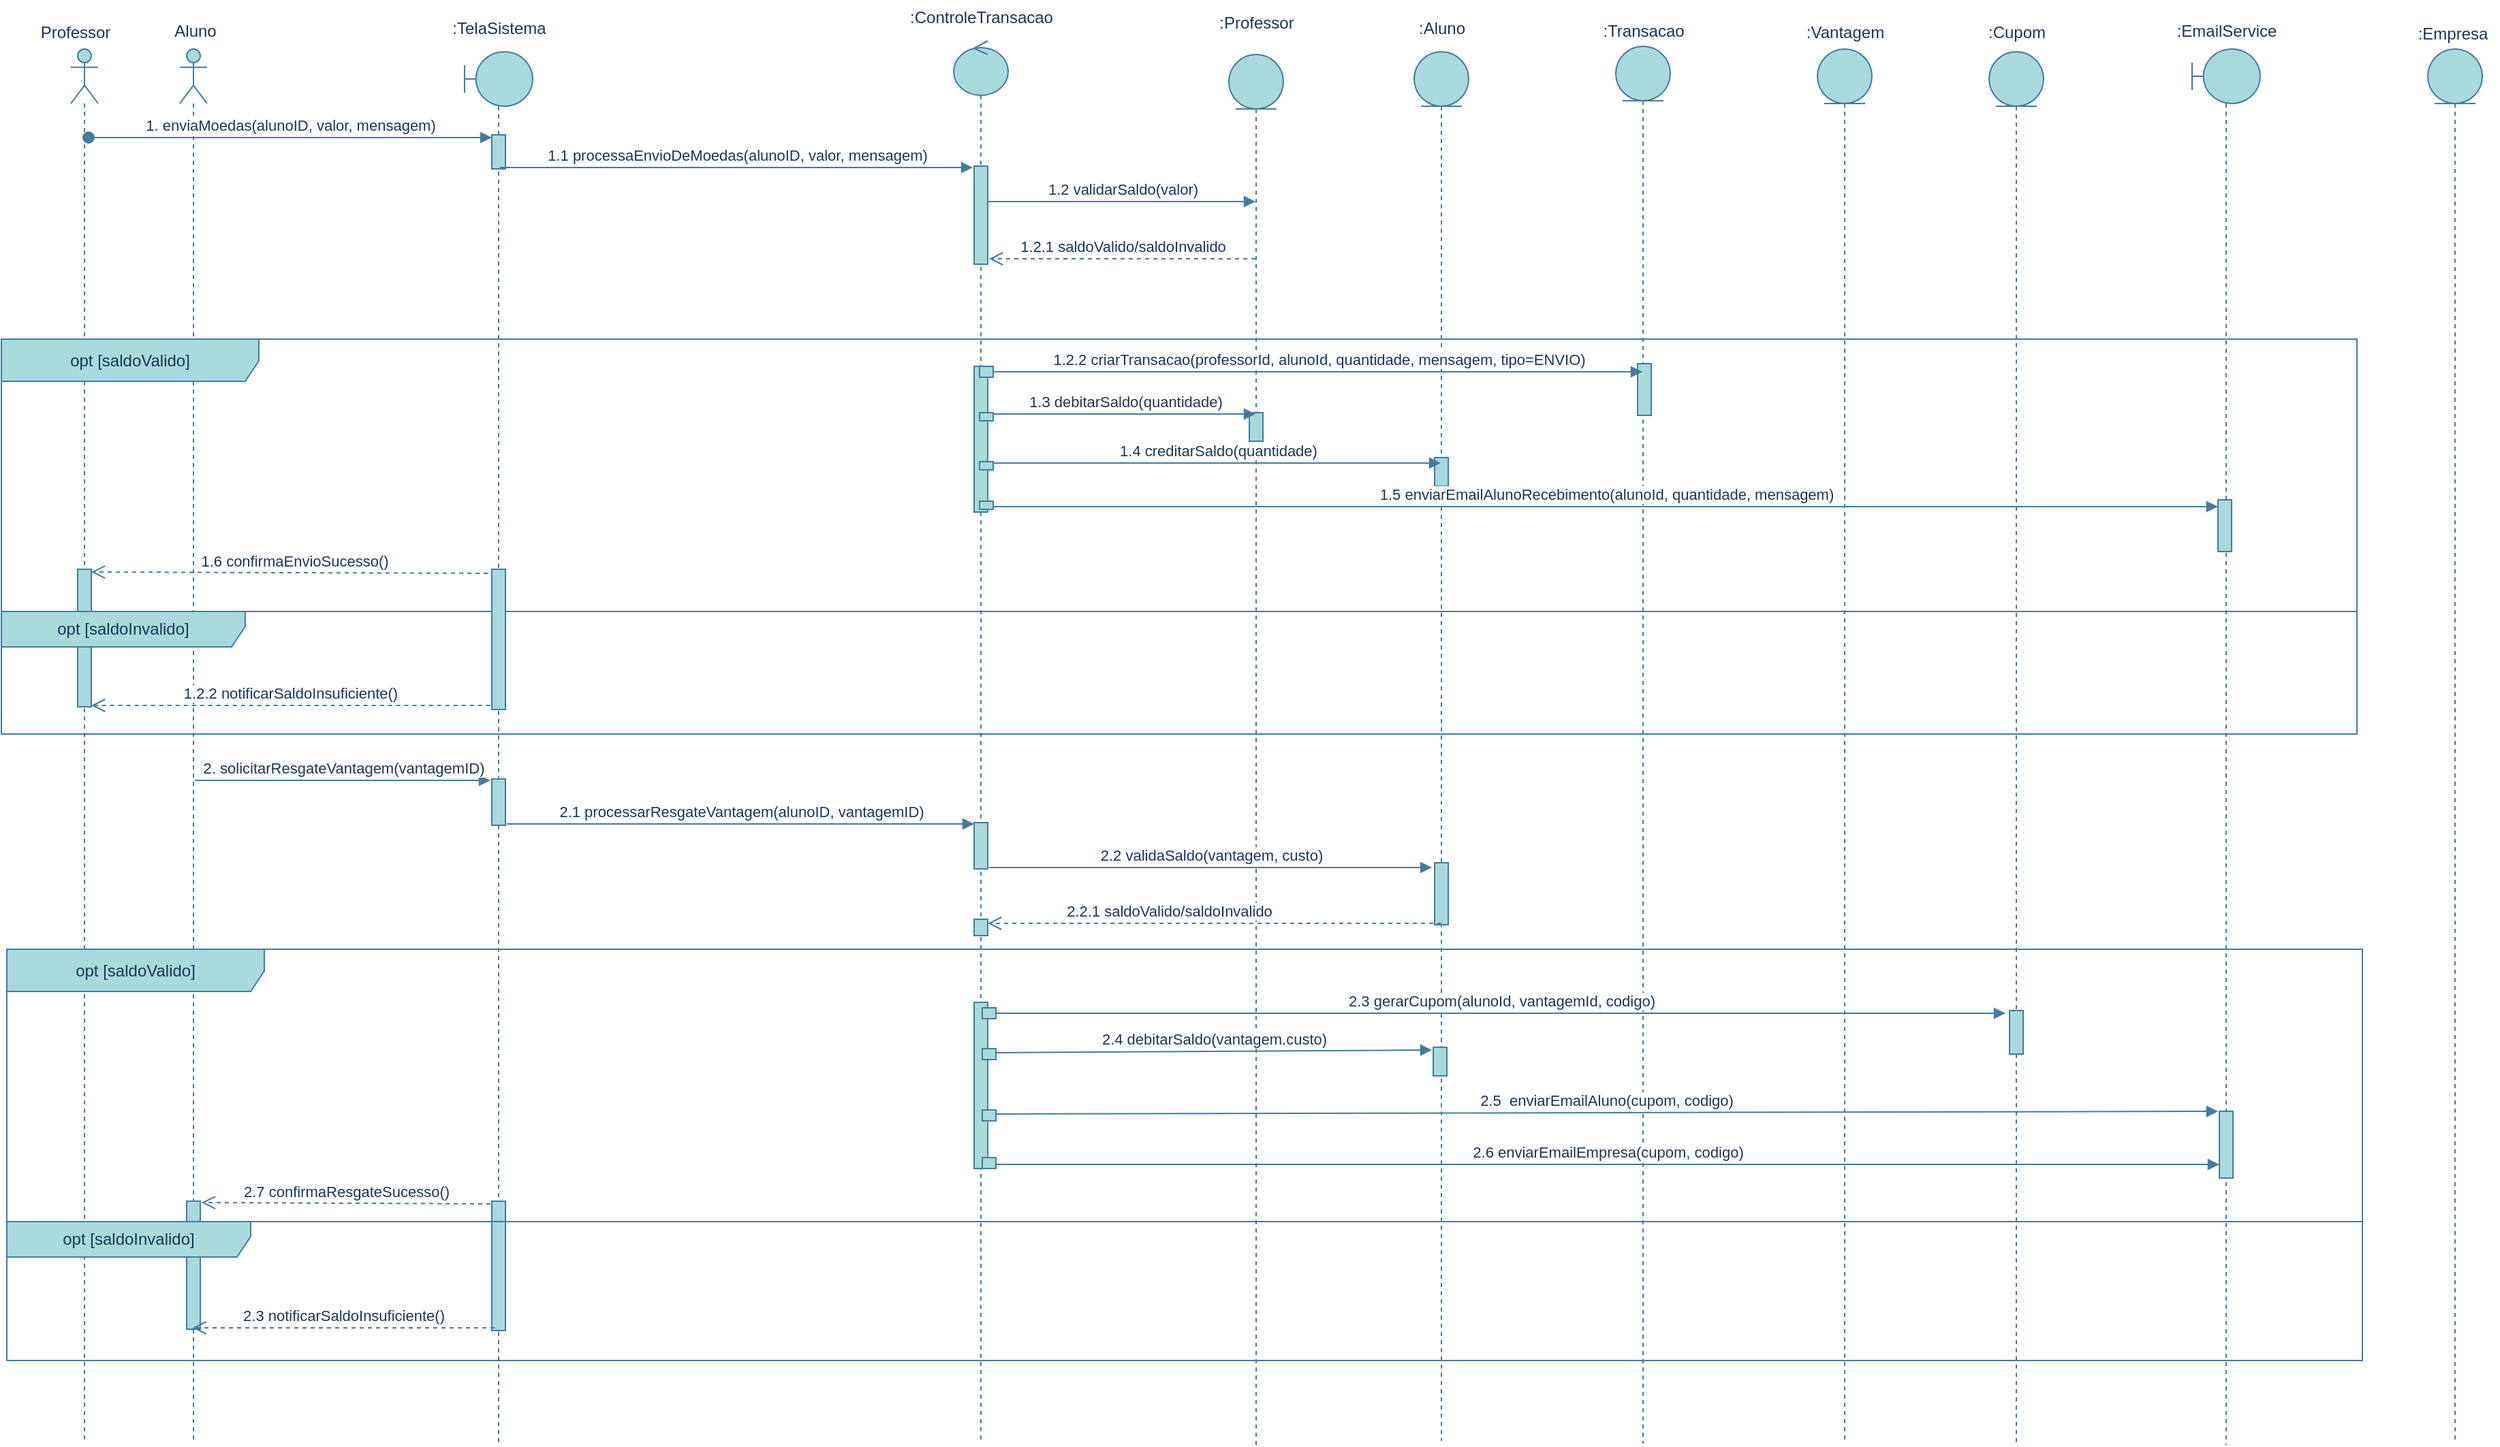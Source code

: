 <mxfile version="26.2.9">
  <diagram name="Page-1" id="2YBvvXClWsGukQMizWep">
    <mxGraphModel dx="3089" dy="294" grid="0" gridSize="10" guides="1" tooltips="1" connect="1" arrows="1" fold="1" page="0" pageScale="1" pageWidth="850" pageHeight="1100" math="0" shadow="0">
      <root>
        <mxCell id="0" />
        <mxCell id="1" parent="0" />
        <mxCell id="8lU-gqcf_Vouc8r6jL8J-165" value="" style="shape=umlLifeline;perimeter=lifelinePerimeter;whiteSpace=wrap;html=1;container=1;dropTarget=0;collapsible=0;recursiveResize=0;outlineConnect=0;portConstraint=eastwest;newEdgeStyle={&quot;curved&quot;:0,&quot;rounded&quot;:0};participant=umlActor;strokeColor=#457B9D;fontColor=#1D3557;fillColor=#A8DADC;" vertex="1" parent="1">
          <mxGeometry x="272" y="1080" width="20" height="1023" as="geometry" />
        </mxCell>
        <mxCell id="8lU-gqcf_Vouc8r6jL8J-222" value="" style="html=1;points=[[0,0,0,0,5],[0,1,0,0,-5],[1,0,0,0,5],[1,1,0,0,-5]];perimeter=orthogonalPerimeter;outlineConnect=0;targetShapes=umlLifeline;portConstraint=eastwest;newEdgeStyle={&quot;curved&quot;:0,&quot;rounded&quot;:0};strokeColor=#457B9D;fontColor=#1D3557;fillColor=#A8DADC;" vertex="1" parent="8lU-gqcf_Vouc8r6jL8J-165">
          <mxGeometry x="5" y="382" width="10" height="101" as="geometry" />
        </mxCell>
        <mxCell id="8lU-gqcf_Vouc8r6jL8J-166" value="" style="shape=umlLifeline;perimeter=lifelinePerimeter;whiteSpace=wrap;html=1;container=1;dropTarget=0;collapsible=0;recursiveResize=0;outlineConnect=0;portConstraint=eastwest;newEdgeStyle={&quot;curved&quot;:0,&quot;rounded&quot;:0};participant=umlActor;strokeColor=#457B9D;fontColor=#1D3557;fillColor=#A8DADC;" vertex="1" parent="1">
          <mxGeometry x="352" y="1080" width="20" height="1021" as="geometry" />
        </mxCell>
        <mxCell id="8lU-gqcf_Vouc8r6jL8J-236" value="" style="html=1;points=[[0,0,0,0,5],[0,1,0,0,-5],[1,0,0,0,5],[1,1,0,0,-5]];perimeter=orthogonalPerimeter;outlineConnect=0;targetShapes=umlLifeline;portConstraint=eastwest;newEdgeStyle={&quot;curved&quot;:0,&quot;rounded&quot;:0};strokeColor=#457B9D;fontColor=#1D3557;fillColor=#A8DADC;" vertex="1" parent="8lU-gqcf_Vouc8r6jL8J-166">
          <mxGeometry x="5" y="846" width="10" height="94" as="geometry" />
        </mxCell>
        <mxCell id="8lU-gqcf_Vouc8r6jL8J-167" value="" style="shape=umlLifeline;perimeter=lifelinePerimeter;whiteSpace=wrap;html=1;container=1;dropTarget=0;collapsible=0;recursiveResize=0;outlineConnect=0;portConstraint=eastwest;newEdgeStyle={&quot;curved&quot;:0,&quot;rounded&quot;:0};participant=umlBoundary;strokeColor=#457B9D;fontColor=#1D3557;fillColor=#A8DADC;" vertex="1" parent="1">
          <mxGeometry x="561" y="1082" width="50" height="1021" as="geometry" />
        </mxCell>
        <mxCell id="8lU-gqcf_Vouc8r6jL8J-214" value="" style="html=1;points=[[0,0,0,0,5],[0,1,0,0,-5],[1,0,0,0,5],[1,1,0,0,-5]];perimeter=orthogonalPerimeter;outlineConnect=0;targetShapes=umlLifeline;portConstraint=eastwest;newEdgeStyle={&quot;curved&quot;:0,&quot;rounded&quot;:0};strokeColor=#457B9D;fontColor=#1D3557;fillColor=#A8DADC;" vertex="1" parent="8lU-gqcf_Vouc8r6jL8J-167">
          <mxGeometry x="20" y="61" width="10" height="25" as="geometry" />
        </mxCell>
        <mxCell id="8lU-gqcf_Vouc8r6jL8J-225" value="" style="html=1;points=[[0,0,0,0,5],[0,1,0,0,-5],[1,0,0,0,5],[1,1,0,0,-5]];perimeter=orthogonalPerimeter;outlineConnect=0;targetShapes=umlLifeline;portConstraint=eastwest;newEdgeStyle={&quot;curved&quot;:0,&quot;rounded&quot;:0};strokeColor=#457B9D;fontColor=#1D3557;fillColor=#A8DADC;" vertex="1" parent="8lU-gqcf_Vouc8r6jL8J-167">
          <mxGeometry x="20" y="534" width="10" height="34" as="geometry" />
        </mxCell>
        <mxCell id="8lU-gqcf_Vouc8r6jL8J-235" value="" style="html=1;points=[[0,0,0,0,5],[0,1,0,0,-5],[1,0,0,0,5],[1,1,0,0,-5]];perimeter=orthogonalPerimeter;outlineConnect=0;targetShapes=umlLifeline;portConstraint=eastwest;newEdgeStyle={&quot;curved&quot;:0,&quot;rounded&quot;:0};strokeColor=#457B9D;fontColor=#1D3557;fillColor=#A8DADC;" vertex="1" parent="8lU-gqcf_Vouc8r6jL8J-167">
          <mxGeometry x="20" y="844" width="10" height="95" as="geometry" />
        </mxCell>
        <mxCell id="8lU-gqcf_Vouc8r6jL8J-168" value="" style="shape=umlLifeline;perimeter=lifelinePerimeter;whiteSpace=wrap;html=1;container=1;dropTarget=0;collapsible=0;recursiveResize=0;outlineConnect=0;portConstraint=eastwest;newEdgeStyle={&quot;curved&quot;:0,&quot;rounded&quot;:0};participant=umlControl;strokeColor=#457B9D;fontColor=#1D3557;fillColor=#A8DADC;" vertex="1" parent="1">
          <mxGeometry x="920" y="1074" width="40" height="1028" as="geometry" />
        </mxCell>
        <mxCell id="8lU-gqcf_Vouc8r6jL8J-215" value="" style="html=1;points=[[0,0,0,0,5],[0,1,0,0,-5],[1,0,0,0,5],[1,1,0,0,-5]];perimeter=orthogonalPerimeter;outlineConnect=0;targetShapes=umlLifeline;portConstraint=eastwest;newEdgeStyle={&quot;curved&quot;:0,&quot;rounded&quot;:0};strokeColor=#457B9D;fontColor=#1D3557;fillColor=#A8DADC;" vertex="1" parent="8lU-gqcf_Vouc8r6jL8J-168">
          <mxGeometry x="15" y="92" width="10" height="72" as="geometry" />
        </mxCell>
        <mxCell id="8lU-gqcf_Vouc8r6jL8J-216" value="" style="html=1;points=[[0,0,0,0,5],[0,1,0,0,-5],[1,0,0,0,5],[1,1,0,0,-5]];perimeter=orthogonalPerimeter;outlineConnect=0;targetShapes=umlLifeline;portConstraint=eastwest;newEdgeStyle={&quot;curved&quot;:0,&quot;rounded&quot;:0};strokeColor=#457B9D;fontColor=#1D3557;fillColor=#A8DADC;" vertex="1" parent="8lU-gqcf_Vouc8r6jL8J-168">
          <mxGeometry x="15" y="239" width="10" height="107" as="geometry" />
        </mxCell>
        <mxCell id="8lU-gqcf_Vouc8r6jL8J-217" value="" style="html=1;points=[[0,0,0,0,5],[0,1,0,0,-5],[1,0,0,0,5],[1,1,0,0,-5]];perimeter=orthogonalPerimeter;outlineConnect=0;targetShapes=umlLifeline;portConstraint=eastwest;newEdgeStyle={&quot;curved&quot;:0,&quot;rounded&quot;:0};strokeColor=#457B9D;fontColor=#1D3557;fillColor=#A8DADC;" vertex="1" parent="8lU-gqcf_Vouc8r6jL8J-168">
          <mxGeometry x="19" y="239" width="10" height="8" as="geometry" />
        </mxCell>
        <mxCell id="8lU-gqcf_Vouc8r6jL8J-218" value="" style="html=1;points=[[0,0,0,0,5],[0,1,0,0,-5],[1,0,0,0,5],[1,1,0,0,-5]];perimeter=orthogonalPerimeter;outlineConnect=0;targetShapes=umlLifeline;portConstraint=eastwest;newEdgeStyle={&quot;curved&quot;:0,&quot;rounded&quot;:0};strokeColor=#457B9D;fontColor=#1D3557;fillColor=#A8DADC;" vertex="1" parent="8lU-gqcf_Vouc8r6jL8J-168">
          <mxGeometry x="19" y="273" width="10" height="6" as="geometry" />
        </mxCell>
        <mxCell id="8lU-gqcf_Vouc8r6jL8J-219" value="" style="html=1;points=[[0,0,0,0,5],[0,1,0,0,-5],[1,0,0,0,5],[1,1,0,0,-5]];perimeter=orthogonalPerimeter;outlineConnect=0;targetShapes=umlLifeline;portConstraint=eastwest;newEdgeStyle={&quot;curved&quot;:0,&quot;rounded&quot;:0};strokeColor=#457B9D;fontColor=#1D3557;fillColor=#A8DADC;" vertex="1" parent="8lU-gqcf_Vouc8r6jL8J-168">
          <mxGeometry x="19" y="309" width="10" height="6" as="geometry" />
        </mxCell>
        <mxCell id="8lU-gqcf_Vouc8r6jL8J-220" value="" style="html=1;points=[[0,0,0,0,5],[0,1,0,0,-5],[1,0,0,0,5],[1,1,0,0,-5]];perimeter=orthogonalPerimeter;outlineConnect=0;targetShapes=umlLifeline;portConstraint=eastwest;newEdgeStyle={&quot;curved&quot;:0,&quot;rounded&quot;:0};strokeColor=#457B9D;fontColor=#1D3557;fillColor=#A8DADC;" vertex="1" parent="8lU-gqcf_Vouc8r6jL8J-168">
          <mxGeometry x="19" y="338" width="10" height="6" as="geometry" />
        </mxCell>
        <mxCell id="8lU-gqcf_Vouc8r6jL8J-226" value="" style="html=1;points=[[0,0,0,0,5],[0,1,0,0,-5],[1,0,0,0,5],[1,1,0,0,-5]];perimeter=orthogonalPerimeter;outlineConnect=0;targetShapes=umlLifeline;portConstraint=eastwest;newEdgeStyle={&quot;curved&quot;:0,&quot;rounded&quot;:0};strokeColor=#457B9D;fontColor=#1D3557;fillColor=#A8DADC;" vertex="1" parent="8lU-gqcf_Vouc8r6jL8J-168">
          <mxGeometry x="15" y="574" width="10" height="34" as="geometry" />
        </mxCell>
        <mxCell id="8lU-gqcf_Vouc8r6jL8J-230" value="" style="html=1;points=[[0,0,0,0,5],[0,1,0,0,-5],[1,0,0,0,5],[1,1,0,0,-5]];perimeter=orthogonalPerimeter;outlineConnect=0;targetShapes=umlLifeline;portConstraint=eastwest;newEdgeStyle={&quot;curved&quot;:0,&quot;rounded&quot;:0};strokeColor=#457B9D;fontColor=#1D3557;fillColor=#A8DADC;" vertex="1" parent="8lU-gqcf_Vouc8r6jL8J-168">
          <mxGeometry x="15" y="706" width="10" height="122" as="geometry" />
        </mxCell>
        <mxCell id="8lU-gqcf_Vouc8r6jL8J-233" value="" style="html=1;points=[[0,0,0,0,5],[0,1,0,0,-5],[1,0,0,0,5],[1,1,0,0,-5]];perimeter=orthogonalPerimeter;outlineConnect=0;targetShapes=umlLifeline;portConstraint=eastwest;newEdgeStyle={&quot;curved&quot;:0,&quot;rounded&quot;:0};strokeColor=#457B9D;fontColor=#1D3557;fillColor=#A8DADC;" vertex="1" parent="8lU-gqcf_Vouc8r6jL8J-168">
          <mxGeometry x="21" y="785" width="10" height="8" as="geometry" />
        </mxCell>
        <mxCell id="8lU-gqcf_Vouc8r6jL8J-234" value="" style="html=1;points=[[0,0,0,0,5],[0,1,0,0,-5],[1,0,0,0,5],[1,1,0,0,-5]];perimeter=orthogonalPerimeter;outlineConnect=0;targetShapes=umlLifeline;portConstraint=eastwest;newEdgeStyle={&quot;curved&quot;:0,&quot;rounded&quot;:0};strokeColor=#457B9D;fontColor=#1D3557;fillColor=#A8DADC;" vertex="1" parent="8lU-gqcf_Vouc8r6jL8J-168">
          <mxGeometry x="21" y="820" width="10" height="8" as="geometry" />
        </mxCell>
        <mxCell id="8lU-gqcf_Vouc8r6jL8J-170" value="" style="shape=umlLifeline;perimeter=lifelinePerimeter;whiteSpace=wrap;html=1;container=1;dropTarget=0;collapsible=0;recursiveResize=0;outlineConnect=0;portConstraint=eastwest;newEdgeStyle={&quot;curved&quot;:0,&quot;rounded&quot;:0};participant=umlEntity;strokeColor=#457B9D;fontColor=#1D3557;fillColor=#A8DADC;" vertex="1" parent="1">
          <mxGeometry x="1122" y="1084" width="40" height="1021" as="geometry" />
        </mxCell>
        <mxCell id="8lU-gqcf_Vouc8r6jL8J-243" value="" style="html=1;points=[[0,0,0,0,5],[0,1,0,0,-5],[1,0,0,0,5],[1,1,0,0,-5]];perimeter=orthogonalPerimeter;outlineConnect=0;targetShapes=umlLifeline;portConstraint=eastwest;newEdgeStyle={&quot;curved&quot;:0,&quot;rounded&quot;:0};strokeColor=#457B9D;fontColor=#1D3557;fillColor=#A8DADC;" vertex="1" parent="8lU-gqcf_Vouc8r6jL8J-170">
          <mxGeometry x="15" y="263" width="10" height="21" as="geometry" />
        </mxCell>
        <mxCell id="8lU-gqcf_Vouc8r6jL8J-171" value="" style="shape=umlLifeline;perimeter=lifelinePerimeter;whiteSpace=wrap;html=1;container=1;dropTarget=0;collapsible=0;recursiveResize=0;outlineConnect=0;portConstraint=eastwest;newEdgeStyle={&quot;curved&quot;:0,&quot;rounded&quot;:0};participant=umlEntity;strokeColor=#457B9D;fontColor=#1D3557;fillColor=#A8DADC;" vertex="1" parent="1">
          <mxGeometry x="1258" y="1082" width="40" height="1020" as="geometry" />
        </mxCell>
        <mxCell id="8lU-gqcf_Vouc8r6jL8J-227" value="" style="html=1;points=[[0,0,0,0,5],[0,1,0,0,-5],[1,0,0,0,5],[1,1,0,0,-5]];perimeter=orthogonalPerimeter;outlineConnect=0;targetShapes=umlLifeline;portConstraint=eastwest;newEdgeStyle={&quot;curved&quot;:0,&quot;rounded&quot;:0};strokeColor=#457B9D;fontColor=#1D3557;fillColor=#A8DADC;" vertex="1" parent="8lU-gqcf_Vouc8r6jL8J-171">
          <mxGeometry x="15" y="595.5" width="10" height="45.5" as="geometry" />
        </mxCell>
        <mxCell id="8lU-gqcf_Vouc8r6jL8J-242" value="" style="html=1;points=[[0,0,0,0,5],[0,1,0,0,-5],[1,0,0,0,5],[1,1,0,0,-5]];perimeter=orthogonalPerimeter;outlineConnect=0;targetShapes=umlLifeline;portConstraint=eastwest;newEdgeStyle={&quot;curved&quot;:0,&quot;rounded&quot;:0};strokeColor=#457B9D;fontColor=#1D3557;fillColor=#A8DADC;" vertex="1" parent="8lU-gqcf_Vouc8r6jL8J-171">
          <mxGeometry x="15" y="298" width="10" height="21" as="geometry" />
        </mxCell>
        <mxCell id="8lU-gqcf_Vouc8r6jL8J-172" value="" style="shape=umlLifeline;perimeter=lifelinePerimeter;whiteSpace=wrap;html=1;container=1;dropTarget=0;collapsible=0;recursiveResize=0;outlineConnect=0;portConstraint=eastwest;newEdgeStyle={&quot;curved&quot;:0,&quot;rounded&quot;:0};participant=umlEntity;strokeColor=#457B9D;fontColor=#1D3557;fillColor=#A8DADC;" vertex="1" parent="1">
          <mxGeometry x="1406" y="1078" width="40" height="1026" as="geometry" />
        </mxCell>
        <mxCell id="8lU-gqcf_Vouc8r6jL8J-240" value="" style="html=1;points=[[0,0,0,0,5],[0,1,0,0,-5],[1,0,0,0,5],[1,1,0,0,-5]];perimeter=orthogonalPerimeter;outlineConnect=0;targetShapes=umlLifeline;portConstraint=eastwest;newEdgeStyle={&quot;curved&quot;:0,&quot;rounded&quot;:0};strokeColor=#457B9D;fontColor=#1D3557;fillColor=#A8DADC;" vertex="1" parent="8lU-gqcf_Vouc8r6jL8J-172">
          <mxGeometry x="16" y="233" width="10" height="38" as="geometry" />
        </mxCell>
        <mxCell id="8lU-gqcf_Vouc8r6jL8J-173" value="" style="shape=umlLifeline;perimeter=lifelinePerimeter;whiteSpace=wrap;html=1;container=1;dropTarget=0;collapsible=0;recursiveResize=0;outlineConnect=0;portConstraint=eastwest;newEdgeStyle={&quot;curved&quot;:0,&quot;rounded&quot;:0};participant=umlEntity;strokeColor=#457B9D;fontColor=#1D3557;fillColor=#A8DADC;" vertex="1" parent="1">
          <mxGeometry x="1554" y="1080" width="40" height="1023" as="geometry" />
        </mxCell>
        <mxCell id="8lU-gqcf_Vouc8r6jL8J-174" value="" style="shape=umlLifeline;perimeter=lifelinePerimeter;whiteSpace=wrap;html=1;container=1;dropTarget=0;collapsible=0;recursiveResize=0;outlineConnect=0;portConstraint=eastwest;newEdgeStyle={&quot;curved&quot;:0,&quot;rounded&quot;:0};participant=umlEntity;strokeColor=#457B9D;fontColor=#1D3557;fillColor=#A8DADC;" vertex="1" parent="1">
          <mxGeometry x="1680" y="1082" width="40" height="1022" as="geometry" />
        </mxCell>
        <mxCell id="8lU-gqcf_Vouc8r6jL8J-247" value="" style="html=1;points=[[0,0,0,0,5],[0,1,0,0,-5],[1,0,0,0,5],[1,1,0,0,-5]];perimeter=orthogonalPerimeter;outlineConnect=0;targetShapes=umlLifeline;portConstraint=eastwest;newEdgeStyle={&quot;curved&quot;:0,&quot;rounded&quot;:0};strokeColor=#457B9D;fontColor=#1D3557;fillColor=#A8DADC;" vertex="1" parent="8lU-gqcf_Vouc8r6jL8J-174">
          <mxGeometry x="15" y="704" width="10" height="32" as="geometry" />
        </mxCell>
        <mxCell id="8lU-gqcf_Vouc8r6jL8J-176" value="" style="shape=umlLifeline;perimeter=lifelinePerimeter;whiteSpace=wrap;html=1;container=1;dropTarget=0;collapsible=0;recursiveResize=0;outlineConnect=0;portConstraint=eastwest;newEdgeStyle={&quot;curved&quot;:0,&quot;rounded&quot;:0};participant=umlBoundary;strokeColor=#457B9D;fontColor=#1D3557;fillColor=#A8DADC;" vertex="1" parent="1">
          <mxGeometry x="1829" y="1080" width="50" height="1025" as="geometry" />
        </mxCell>
        <mxCell id="8lU-gqcf_Vouc8r6jL8J-177" value="" style="shape=umlLifeline;perimeter=lifelinePerimeter;whiteSpace=wrap;html=1;container=1;dropTarget=0;collapsible=0;recursiveResize=0;outlineConnect=0;portConstraint=eastwest;newEdgeStyle={&quot;curved&quot;:0,&quot;rounded&quot;:0};participant=umlEntity;strokeColor=#457B9D;fontColor=#1D3557;fillColor=#A8DADC;" vertex="1" parent="1">
          <mxGeometry x="2002" y="1080" width="40" height="1024" as="geometry" />
        </mxCell>
        <mxCell id="8lU-gqcf_Vouc8r6jL8J-178" value="Professor" style="text;html=1;align=center;verticalAlign=middle;resizable=0;points=[];autosize=1;strokeColor=none;fillColor=none;fontColor=#1D3557;" vertex="1" parent="1">
          <mxGeometry x="240" y="1055" width="69" height="26" as="geometry" />
        </mxCell>
        <mxCell id="8lU-gqcf_Vouc8r6jL8J-179" value="Aluno" style="text;html=1;align=center;verticalAlign=middle;resizable=0;points=[];autosize=1;strokeColor=none;fillColor=none;fontColor=#1D3557;" vertex="1" parent="1">
          <mxGeometry x="338.5" y="1054" width="49" height="26" as="geometry" />
        </mxCell>
        <mxCell id="8lU-gqcf_Vouc8r6jL8J-180" value=":TelaSistema" style="text;html=1;align=center;verticalAlign=middle;resizable=0;points=[];autosize=1;strokeColor=none;fillColor=none;fontColor=#1D3557;" vertex="1" parent="1">
          <mxGeometry x="542.5" y="1052" width="87" height="26" as="geometry" />
        </mxCell>
        <mxCell id="8lU-gqcf_Vouc8r6jL8J-181" value=":ControleTransacao" style="text;html=1;align=center;verticalAlign=middle;resizable=0;points=[];autosize=1;strokeColor=none;fillColor=none;fontColor=#1D3557;" vertex="1" parent="1">
          <mxGeometry x="878.5" y="1044" width="123" height="26" as="geometry" />
        </mxCell>
        <mxCell id="8lU-gqcf_Vouc8r6jL8J-182" value=":Professor" style="text;html=1;align=center;verticalAlign=middle;resizable=0;points=[];autosize=1;strokeColor=none;fillColor=none;fontColor=#1D3557;" vertex="1" parent="1">
          <mxGeometry x="1105.5" y="1048" width="73" height="26" as="geometry" />
        </mxCell>
        <mxCell id="8lU-gqcf_Vouc8r6jL8J-183" value=":Aluno" style="text;html=1;align=center;verticalAlign=middle;resizable=0;points=[];autosize=1;strokeColor=none;fillColor=none;fontColor=#1D3557;" vertex="1" parent="1">
          <mxGeometry x="1252" y="1052" width="52" height="26" as="geometry" />
        </mxCell>
        <mxCell id="8lU-gqcf_Vouc8r6jL8J-184" value=":Transacao" style="text;html=1;align=center;verticalAlign=middle;resizable=0;points=[];autosize=1;strokeColor=none;fillColor=none;fontColor=#1D3557;" vertex="1" parent="1">
          <mxGeometry x="1387" y="1054" width="78" height="26" as="geometry" />
        </mxCell>
        <mxCell id="8lU-gqcf_Vouc8r6jL8J-185" value=":Vantagem" style="text;html=1;align=center;verticalAlign=middle;resizable=0;points=[];autosize=1;strokeColor=none;fillColor=none;fontColor=#1D3557;" vertex="1" parent="1">
          <mxGeometry x="1536.5" y="1055" width="75" height="26" as="geometry" />
        </mxCell>
        <mxCell id="8lU-gqcf_Vouc8r6jL8J-186" value=":Cupom" style="text;html=1;align=center;verticalAlign=middle;resizable=0;points=[];autosize=1;strokeColor=none;fillColor=none;fontColor=#1D3557;" vertex="1" parent="1">
          <mxGeometry x="1670" y="1055" width="60" height="26" as="geometry" />
        </mxCell>
        <mxCell id="8lU-gqcf_Vouc8r6jL8J-187" value=":EmailService" style="text;html=1;align=center;verticalAlign=middle;resizable=0;points=[];autosize=1;strokeColor=none;fillColor=none;fontColor=#1D3557;" vertex="1" parent="1">
          <mxGeometry x="1808.5" y="1054" width="91" height="26" as="geometry" />
        </mxCell>
        <mxCell id="8lU-gqcf_Vouc8r6jL8J-188" value=":Empresa" style="text;html=1;align=center;verticalAlign=middle;resizable=0;points=[];autosize=1;strokeColor=none;fillColor=none;fontColor=#1D3557;" vertex="1" parent="1">
          <mxGeometry x="1985" y="1056" width="69" height="26" as="geometry" />
        </mxCell>
        <mxCell id="8lU-gqcf_Vouc8r6jL8J-189" value="1. enviaMoedas(alunoID, valor, mensagem)" style="html=1;verticalAlign=bottom;startArrow=oval;startFill=1;endArrow=block;startSize=8;curved=0;rounded=0;strokeColor=#457B9D;fontColor=#1D3557;fillColor=#A8DADC;" edge="1" parent="1" target="8lU-gqcf_Vouc8r6jL8J-214">
          <mxGeometry width="60" relative="1" as="geometry">
            <mxPoint x="285" y="1145" as="sourcePoint" />
            <mxPoint x="345" y="1145" as="targetPoint" />
          </mxGeometry>
        </mxCell>
        <mxCell id="8lU-gqcf_Vouc8r6jL8J-190" value="1.1 processaEnvioDeMoedas(alunoID, valor, mensagem)" style="html=1;verticalAlign=bottom;endArrow=block;curved=0;rounded=0;strokeColor=#457B9D;fontColor=#1D3557;fillColor=#A8DADC;" edge="1" parent="1">
          <mxGeometry width="80" relative="1" as="geometry">
            <mxPoint x="587" y="1167" as="sourcePoint" />
            <mxPoint x="934" y="1167" as="targetPoint" />
          </mxGeometry>
        </mxCell>
        <mxCell id="8lU-gqcf_Vouc8r6jL8J-191" value="1.2 validarSaldo(valor)" style="html=1;verticalAlign=bottom;endArrow=block;curved=0;rounded=0;strokeColor=#457B9D;fontColor=#1D3557;fillColor=#A8DADC;" edge="1" parent="1" target="8lU-gqcf_Vouc8r6jL8J-170">
          <mxGeometry width="80" relative="1" as="geometry">
            <mxPoint x="945" y="1192" as="sourcePoint" />
            <mxPoint x="1021" y="1193" as="targetPoint" />
          </mxGeometry>
        </mxCell>
        <mxCell id="8lU-gqcf_Vouc8r6jL8J-193" value="1.2.1 saldoValido/saldoInvalido" style="html=1;verticalAlign=bottom;endArrow=open;dashed=1;endSize=8;curved=0;rounded=0;strokeColor=#457B9D;fontColor=#1D3557;fillColor=#A8DADC;" edge="1" parent="1" source="8lU-gqcf_Vouc8r6jL8J-170">
          <mxGeometry relative="1" as="geometry">
            <mxPoint x="1020" y="1235" as="sourcePoint" />
            <mxPoint x="946" y="1234" as="targetPoint" />
          </mxGeometry>
        </mxCell>
        <mxCell id="8lU-gqcf_Vouc8r6jL8J-194" value="opt [saldoValido]" style="shape=umlFrame;whiteSpace=wrap;html=1;pointerEvents=0;strokeColor=#457B9D;fontColor=#1D3557;fillColor=#A8DADC;width=189;height=31;" vertex="1" parent="1">
          <mxGeometry x="221" y="1293" width="1729" height="200" as="geometry" />
        </mxCell>
        <mxCell id="8lU-gqcf_Vouc8r6jL8J-195" value="1.2.2&amp;nbsp;criarTransacao(professorId, alunoId, quantidade, mensagem, tipo=ENVIO)" style="html=1;verticalAlign=bottom;endArrow=block;curved=0;rounded=0;strokeColor=#457B9D;fontColor=#1D3557;fillColor=#A8DADC;" edge="1" parent="1" source="8lU-gqcf_Vouc8r6jL8J-217" target="8lU-gqcf_Vouc8r6jL8J-172">
          <mxGeometry width="80" relative="1" as="geometry">
            <mxPoint x="961" y="1315" as="sourcePoint" />
            <mxPoint x="1020" y="1315" as="targetPoint" />
          </mxGeometry>
        </mxCell>
        <mxCell id="8lU-gqcf_Vouc8r6jL8J-196" value="1.3 debitarSaldo(quantidade)" style="html=1;verticalAlign=bottom;endArrow=block;curved=0;rounded=0;strokeColor=#457B9D;fontColor=#1D3557;fillColor=#A8DADC;exitX=1;exitY=1;exitDx=0;exitDy=-5;exitPerimeter=0;" edge="1" parent="1" source="8lU-gqcf_Vouc8r6jL8J-218" target="8lU-gqcf_Vouc8r6jL8J-170">
          <mxGeometry width="80" relative="1" as="geometry">
            <mxPoint x="961" y="1351" as="sourcePoint" />
            <mxPoint x="1021" y="1351" as="targetPoint" />
          </mxGeometry>
        </mxCell>
        <mxCell id="8lU-gqcf_Vouc8r6jL8J-197" value="1.4 creditarSaldo(quantidade)" style="html=1;verticalAlign=bottom;endArrow=block;curved=0;rounded=0;strokeColor=#457B9D;fontColor=#1D3557;fillColor=#A8DADC;exitX=1;exitY=1;exitDx=0;exitDy=-5;exitPerimeter=0;" edge="1" parent="1" source="8lU-gqcf_Vouc8r6jL8J-219" target="8lU-gqcf_Vouc8r6jL8J-171">
          <mxGeometry width="80" relative="1" as="geometry">
            <mxPoint x="954" y="1385" as="sourcePoint" />
            <mxPoint x="1021" y="1385" as="targetPoint" />
          </mxGeometry>
        </mxCell>
        <mxCell id="8lU-gqcf_Vouc8r6jL8J-198" value="1.5&amp;nbsp;enviarEmailAlunoRecebimento(alunoId, quantidade, mensagem)" style="html=1;verticalAlign=bottom;endArrow=block;curved=0;rounded=0;strokeColor=#457B9D;fontColor=#1D3557;fillColor=#A8DADC;entryX=0;entryY=0;entryDx=0;entryDy=5;entryPerimeter=0;" edge="1" parent="1" source="8lU-gqcf_Vouc8r6jL8J-220" target="8lU-gqcf_Vouc8r6jL8J-245">
          <mxGeometry width="80" relative="1" as="geometry">
            <mxPoint x="956" y="1415" as="sourcePoint" />
            <mxPoint x="1020" y="1415" as="targetPoint" />
          </mxGeometry>
        </mxCell>
        <mxCell id="8lU-gqcf_Vouc8r6jL8J-199" value="1.6 confirmaEnvioSucesso()" style="html=1;verticalAlign=bottom;endArrow=open;dashed=1;endSize=8;curved=0;rounded=0;strokeColor=#457B9D;fontColor=#1D3557;fillColor=#A8DADC;" edge="1" parent="1">
          <mxGeometry relative="1" as="geometry">
            <mxPoint x="584" y="1465" as="sourcePoint" />
            <mxPoint x="287" y="1464" as="targetPoint" />
          </mxGeometry>
        </mxCell>
        <mxCell id="8lU-gqcf_Vouc8r6jL8J-200" value="opt [saldoInvalido]" style="shape=umlFrame;whiteSpace=wrap;html=1;pointerEvents=0;strokeColor=#457B9D;fontColor=#1D3557;fillColor=#A8DADC;width=179;height=26;" vertex="1" parent="1">
          <mxGeometry x="221" y="1493" width="1729" height="90" as="geometry" />
        </mxCell>
        <mxCell id="8lU-gqcf_Vouc8r6jL8J-201" value="1.2.2 notificarSaldoInsuficiente()" style="html=1;verticalAlign=bottom;endArrow=open;dashed=1;endSize=8;curved=0;rounded=0;strokeColor=#457B9D;fontColor=#1D3557;fillColor=#A8DADC;" edge="1" parent="1">
          <mxGeometry relative="1" as="geometry">
            <mxPoint x="579.83" y="1562" as="sourcePoint" />
            <mxPoint x="287" y="1562" as="targetPoint" />
          </mxGeometry>
        </mxCell>
        <mxCell id="8lU-gqcf_Vouc8r6jL8J-202" value="2. solicitarResgateVantagem(vantagemID)" style="html=1;verticalAlign=bottom;endArrow=block;curved=0;rounded=0;strokeColor=#457B9D;fontColor=#1D3557;fillColor=#A8DADC;" edge="1" parent="1">
          <mxGeometry width="80" relative="1" as="geometry">
            <mxPoint x="363" y="1617" as="sourcePoint" />
            <mxPoint x="580" y="1617" as="targetPoint" />
          </mxGeometry>
        </mxCell>
        <mxCell id="8lU-gqcf_Vouc8r6jL8J-203" value="2.1 processarResgateVantagem(alunoID, vantagemID)" style="html=1;verticalAlign=bottom;endArrow=block;curved=0;rounded=0;strokeColor=#457B9D;fontColor=#1D3557;fillColor=#A8DADC;" edge="1" parent="1" target="8lU-gqcf_Vouc8r6jL8J-226">
          <mxGeometry width="80" relative="1" as="geometry">
            <mxPoint x="592" y="1649" as="sourcePoint" />
            <mxPoint x="668" y="1649" as="targetPoint" />
          </mxGeometry>
        </mxCell>
        <mxCell id="8lU-gqcf_Vouc8r6jL8J-204" value="2.2 validaSaldo(vantagem, custo)" style="html=1;verticalAlign=bottom;endArrow=block;curved=0;rounded=0;strokeColor=#457B9D;fontColor=#1D3557;fillColor=#A8DADC;" edge="1" parent="1">
          <mxGeometry width="80" relative="1" as="geometry">
            <mxPoint x="946" y="1681" as="sourcePoint" />
            <mxPoint x="1271" y="1681" as="targetPoint" />
          </mxGeometry>
        </mxCell>
        <mxCell id="8lU-gqcf_Vouc8r6jL8J-205" value="2.2.1 saldoValido/saldoInvalido" style="html=1;verticalAlign=bottom;endArrow=open;dashed=1;endSize=8;curved=0;rounded=0;strokeColor=#457B9D;fontColor=#1D3557;fillColor=#A8DADC;" edge="1" parent="1" source="8lU-gqcf_Vouc8r6jL8J-228" target="8lU-gqcf_Vouc8r6jL8J-168">
          <mxGeometry x="NaN" y="138" relative="1" as="geometry">
            <mxPoint x="1278" y="1722" as="sourcePoint" />
            <mxPoint x="1198" y="1722" as="targetPoint" />
            <mxPoint x="138" y="-3" as="offset" />
          </mxGeometry>
        </mxCell>
        <mxCell id="8lU-gqcf_Vouc8r6jL8J-206" value="opt [saldoValido]" style="shape=umlFrame;whiteSpace=wrap;html=1;pointerEvents=0;strokeColor=#457B9D;fontColor=#1D3557;fillColor=#A8DADC;width=189;height=31;" vertex="1" parent="1">
          <mxGeometry x="225" y="1741" width="1729" height="200" as="geometry" />
        </mxCell>
        <mxCell id="8lU-gqcf_Vouc8r6jL8J-207" value="2.3&amp;nbsp;gerarCupom(alunoId, vantagemId, codigo)" style="html=1;verticalAlign=bottom;endArrow=block;curved=0;rounded=0;strokeColor=#457B9D;fontColor=#1D3557;fillColor=#A8DADC;" edge="1" parent="1" source="8lU-gqcf_Vouc8r6jL8J-231">
          <mxGeometry width="80" relative="1" as="geometry">
            <mxPoint x="959" y="1781" as="sourcePoint" />
            <mxPoint x="1692" y="1788" as="targetPoint" />
          </mxGeometry>
        </mxCell>
        <mxCell id="8lU-gqcf_Vouc8r6jL8J-208" value="2.4 debitarSaldo(vantagem.custo)" style="html=1;verticalAlign=bottom;endArrow=block;curved=0;rounded=0;strokeColor=#457B9D;fontColor=#1D3557;fillColor=#A8DADC;exitX=1;exitY=1;exitDx=0;exitDy=-5;exitPerimeter=0;" edge="1" parent="1" source="8lU-gqcf_Vouc8r6jL8J-232">
          <mxGeometry width="80" relative="1" as="geometry">
            <mxPoint x="961" y="1818" as="sourcePoint" />
            <mxPoint x="1271" y="1815" as="targetPoint" />
          </mxGeometry>
        </mxCell>
        <mxCell id="8lU-gqcf_Vouc8r6jL8J-209" value="2.5&amp;nbsp;&amp;nbsp;enviarEmailAluno(cupom, codigo)" style="html=1;verticalAlign=bottom;endArrow=block;curved=0;rounded=0;strokeColor=#457B9D;fontColor=#1D3557;fillColor=#A8DADC;exitX=1;exitY=1;exitDx=0;exitDy=-5;exitPerimeter=0;" edge="1" parent="1" source="8lU-gqcf_Vouc8r6jL8J-233">
          <mxGeometry width="80" relative="1" as="geometry">
            <mxPoint x="959" y="1863" as="sourcePoint" />
            <mxPoint x="1848" y="1860" as="targetPoint" />
          </mxGeometry>
        </mxCell>
        <mxCell id="8lU-gqcf_Vouc8r6jL8J-210" value="2.6&amp;nbsp;enviarEmailEmpresa(cupom, codigo)" style="html=1;verticalAlign=bottom;endArrow=block;curved=0;rounded=0;strokeColor=#457B9D;fontColor=#1D3557;fillColor=#A8DADC;exitX=1;exitY=0;exitDx=0;exitDy=5;exitPerimeter=0;" edge="1" parent="1" source="8lU-gqcf_Vouc8r6jL8J-234" target="8lU-gqcf_Vouc8r6jL8J-246">
          <mxGeometry width="80" relative="1" as="geometry">
            <mxPoint x="962" y="1899" as="sourcePoint" />
            <mxPoint x="1020" y="1899" as="targetPoint" />
          </mxGeometry>
        </mxCell>
        <mxCell id="8lU-gqcf_Vouc8r6jL8J-211" value="2.7 confirmaResgateSucesso()" style="html=1;verticalAlign=bottom;endArrow=open;dashed=1;endSize=8;curved=0;rounded=0;strokeColor=#457B9D;fontColor=#1D3557;fillColor=#A8DADC;" edge="1" parent="1">
          <mxGeometry relative="1" as="geometry">
            <mxPoint x="580" y="1928" as="sourcePoint" />
            <mxPoint x="368" y="1927" as="targetPoint" />
          </mxGeometry>
        </mxCell>
        <mxCell id="8lU-gqcf_Vouc8r6jL8J-212" value="opt [saldoInvalido]" style="shape=umlFrame;whiteSpace=wrap;html=1;pointerEvents=0;strokeColor=#457B9D;fontColor=#1D3557;fillColor=#A8DADC;width=179;height=26;" vertex="1" parent="1">
          <mxGeometry x="225" y="1941" width="1729" height="102" as="geometry" />
        </mxCell>
        <mxCell id="8lU-gqcf_Vouc8r6jL8J-213" value="2.3 notificarSaldoInsuficiente()" style="html=1;verticalAlign=bottom;endArrow=open;dashed=1;endSize=8;curved=0;rounded=0;strokeColor=#457B9D;fontColor=#1D3557;fillColor=#A8DADC;" edge="1" parent="1">
          <mxGeometry relative="1" as="geometry">
            <mxPoint x="583" y="2019" as="sourcePoint" />
            <mxPoint x="361.324" y="2019" as="targetPoint" />
          </mxGeometry>
        </mxCell>
        <mxCell id="8lU-gqcf_Vouc8r6jL8J-221" value="" style="html=1;points=[[0,0,0,0,5],[0,1,0,0,-5],[1,0,0,0,5],[1,1,0,0,-5]];perimeter=orthogonalPerimeter;outlineConnect=0;targetShapes=umlLifeline;portConstraint=eastwest;newEdgeStyle={&quot;curved&quot;:0,&quot;rounded&quot;:0};strokeColor=#457B9D;fontColor=#1D3557;fillColor=#A8DADC;" vertex="1" parent="1">
          <mxGeometry x="581" y="1462" width="10" height="103" as="geometry" />
        </mxCell>
        <mxCell id="8lU-gqcf_Vouc8r6jL8J-229" value="" style="html=1;verticalAlign=bottom;endArrow=open;dashed=1;endSize=8;curved=0;rounded=0;strokeColor=#457B9D;fontColor=#1D3557;fillColor=#A8DADC;" edge="1" parent="1" target="8lU-gqcf_Vouc8r6jL8J-228">
          <mxGeometry relative="1" as="geometry">
            <mxPoint x="1278" y="1722" as="sourcePoint" />
            <mxPoint x="940" y="1722" as="targetPoint" />
          </mxGeometry>
        </mxCell>
        <mxCell id="8lU-gqcf_Vouc8r6jL8J-228" value="" style="html=1;points=[[0,0,0,0,5],[0,1,0,0,-5],[1,0,0,0,5],[1,1,0,0,-5]];perimeter=orthogonalPerimeter;outlineConnect=0;targetShapes=umlLifeline;portConstraint=eastwest;newEdgeStyle={&quot;curved&quot;:0,&quot;rounded&quot;:0};strokeColor=#457B9D;fontColor=#1D3557;fillColor=#A8DADC;" vertex="1" parent="1">
          <mxGeometry x="935" y="1719" width="10" height="12" as="geometry" />
        </mxCell>
        <mxCell id="8lU-gqcf_Vouc8r6jL8J-231" value="" style="html=1;points=[[0,0,0,0,5],[0,1,0,0,-5],[1,0,0,0,5],[1,1,0,0,-5]];perimeter=orthogonalPerimeter;outlineConnect=0;targetShapes=umlLifeline;portConstraint=eastwest;newEdgeStyle={&quot;curved&quot;:0,&quot;rounded&quot;:0};strokeColor=#457B9D;fontColor=#1D3557;fillColor=#A8DADC;" vertex="1" parent="1">
          <mxGeometry x="941" y="1784" width="10" height="8" as="geometry" />
        </mxCell>
        <mxCell id="8lU-gqcf_Vouc8r6jL8J-232" value="" style="html=1;points=[[0,0,0,0,5],[0,1,0,0,-5],[1,0,0,0,5],[1,1,0,0,-5]];perimeter=orthogonalPerimeter;outlineConnect=0;targetShapes=umlLifeline;portConstraint=eastwest;newEdgeStyle={&quot;curved&quot;:0,&quot;rounded&quot;:0};strokeColor=#457B9D;fontColor=#1D3557;fillColor=#A8DADC;" vertex="1" parent="1">
          <mxGeometry x="941" y="1814" width="10" height="8" as="geometry" />
        </mxCell>
        <mxCell id="8lU-gqcf_Vouc8r6jL8J-245" value="" style="html=1;points=[[0,0,0,0,5],[0,1,0,0,-5],[1,0,0,0,5],[1,1,0,0,-5]];perimeter=orthogonalPerimeter;outlineConnect=0;targetShapes=umlLifeline;portConstraint=eastwest;newEdgeStyle={&quot;curved&quot;:0,&quot;rounded&quot;:0};strokeColor=#457B9D;fontColor=#1D3557;fillColor=#A8DADC;" vertex="1" parent="1">
          <mxGeometry x="1848" y="1411" width="10" height="38" as="geometry" />
        </mxCell>
        <mxCell id="8lU-gqcf_Vouc8r6jL8J-246" value="" style="html=1;points=[[0,0,0,0,5],[0,1,0,0,-5],[1,0,0,0,5],[1,1,0,0,-5]];perimeter=orthogonalPerimeter;outlineConnect=0;targetShapes=umlLifeline;portConstraint=eastwest;newEdgeStyle={&quot;curved&quot;:0,&quot;rounded&quot;:0};strokeColor=#457B9D;fontColor=#1D3557;fillColor=#A8DADC;" vertex="1" parent="1">
          <mxGeometry x="1849" y="1860" width="10" height="49" as="geometry" />
        </mxCell>
        <mxCell id="8lU-gqcf_Vouc8r6jL8J-249" value="" style="html=1;points=[[0,0,0,0,5],[0,1,0,0,-5],[1,0,0,0,5],[1,1,0,0,-5]];perimeter=orthogonalPerimeter;outlineConnect=0;targetShapes=umlLifeline;portConstraint=eastwest;newEdgeStyle={&quot;curved&quot;:0,&quot;rounded&quot;:0};strokeColor=#457B9D;fontColor=#1D3557;fillColor=#A8DADC;" vertex="1" parent="1">
          <mxGeometry x="1272" y="1813" width="10" height="21" as="geometry" />
        </mxCell>
      </root>
    </mxGraphModel>
  </diagram>
</mxfile>
